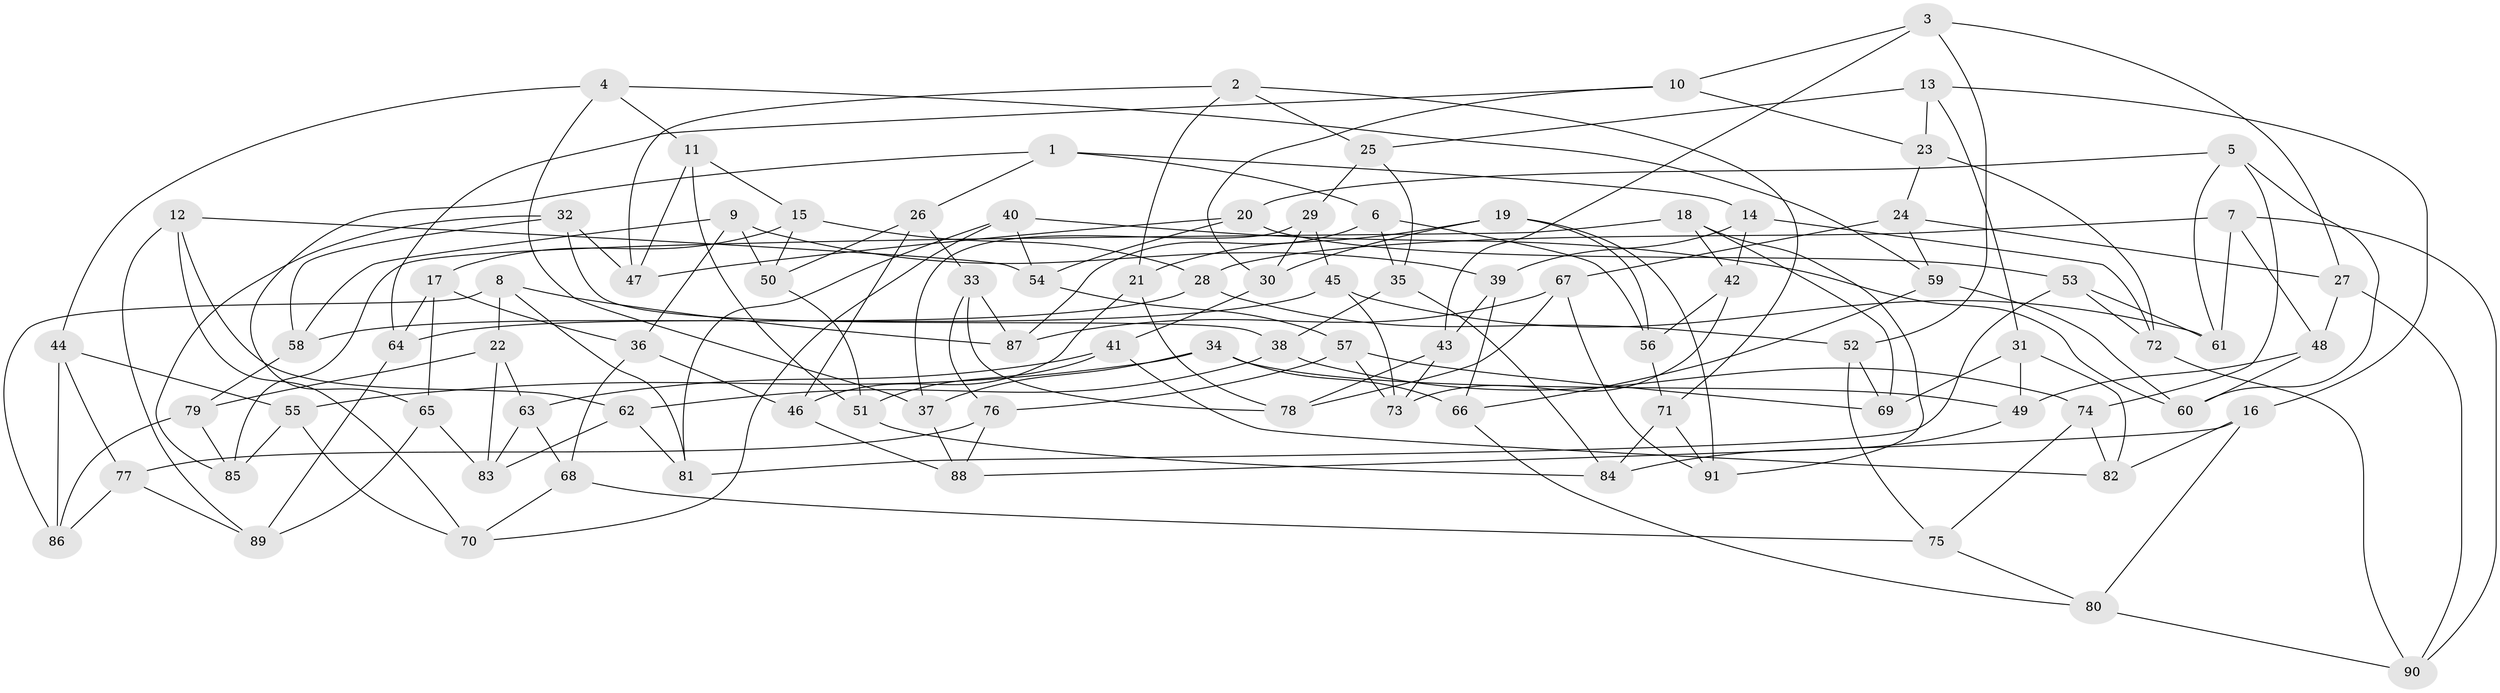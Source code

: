 // Generated by graph-tools (version 1.1) at 2025/38/03/09/25 02:38:12]
// undirected, 91 vertices, 182 edges
graph export_dot {
graph [start="1"]
  node [color=gray90,style=filled];
  1;
  2;
  3;
  4;
  5;
  6;
  7;
  8;
  9;
  10;
  11;
  12;
  13;
  14;
  15;
  16;
  17;
  18;
  19;
  20;
  21;
  22;
  23;
  24;
  25;
  26;
  27;
  28;
  29;
  30;
  31;
  32;
  33;
  34;
  35;
  36;
  37;
  38;
  39;
  40;
  41;
  42;
  43;
  44;
  45;
  46;
  47;
  48;
  49;
  50;
  51;
  52;
  53;
  54;
  55;
  56;
  57;
  58;
  59;
  60;
  61;
  62;
  63;
  64;
  65;
  66;
  67;
  68;
  69;
  70;
  71;
  72;
  73;
  74;
  75;
  76;
  77;
  78;
  79;
  80;
  81;
  82;
  83;
  84;
  85;
  86;
  87;
  88;
  89;
  90;
  91;
  1 -- 65;
  1 -- 6;
  1 -- 14;
  1 -- 26;
  2 -- 25;
  2 -- 47;
  2 -- 21;
  2 -- 71;
  3 -- 27;
  3 -- 52;
  3 -- 43;
  3 -- 10;
  4 -- 44;
  4 -- 37;
  4 -- 59;
  4 -- 11;
  5 -- 74;
  5 -- 60;
  5 -- 20;
  5 -- 61;
  6 -- 35;
  6 -- 56;
  6 -- 87;
  7 -- 61;
  7 -- 90;
  7 -- 48;
  7 -- 28;
  8 -- 22;
  8 -- 87;
  8 -- 86;
  8 -- 81;
  9 -- 58;
  9 -- 39;
  9 -- 50;
  9 -- 36;
  10 -- 64;
  10 -- 30;
  10 -- 23;
  11 -- 51;
  11 -- 47;
  11 -- 15;
  12 -- 54;
  12 -- 62;
  12 -- 70;
  12 -- 89;
  13 -- 16;
  13 -- 23;
  13 -- 25;
  13 -- 31;
  14 -- 72;
  14 -- 39;
  14 -- 42;
  15 -- 50;
  15 -- 28;
  15 -- 17;
  16 -- 82;
  16 -- 88;
  16 -- 80;
  17 -- 64;
  17 -- 65;
  17 -- 36;
  18 -- 69;
  18 -- 91;
  18 -- 42;
  18 -- 85;
  19 -- 91;
  19 -- 56;
  19 -- 30;
  19 -- 21;
  20 -- 47;
  20 -- 53;
  20 -- 54;
  21 -- 78;
  21 -- 46;
  22 -- 63;
  22 -- 79;
  22 -- 83;
  23 -- 24;
  23 -- 72;
  24 -- 27;
  24 -- 67;
  24 -- 59;
  25 -- 29;
  25 -- 35;
  26 -- 46;
  26 -- 50;
  26 -- 33;
  27 -- 90;
  27 -- 48;
  28 -- 58;
  28 -- 52;
  29 -- 45;
  29 -- 37;
  29 -- 30;
  30 -- 41;
  31 -- 69;
  31 -- 82;
  31 -- 49;
  32 -- 58;
  32 -- 47;
  32 -- 85;
  32 -- 38;
  33 -- 87;
  33 -- 76;
  33 -- 78;
  34 -- 55;
  34 -- 66;
  34 -- 49;
  34 -- 37;
  35 -- 38;
  35 -- 84;
  36 -- 46;
  36 -- 68;
  37 -- 88;
  38 -- 74;
  38 -- 62;
  39 -- 66;
  39 -- 43;
  40 -- 70;
  40 -- 54;
  40 -- 81;
  40 -- 60;
  41 -- 51;
  41 -- 63;
  41 -- 82;
  42 -- 73;
  42 -- 56;
  43 -- 73;
  43 -- 78;
  44 -- 86;
  44 -- 55;
  44 -- 77;
  45 -- 61;
  45 -- 64;
  45 -- 73;
  46 -- 88;
  48 -- 49;
  48 -- 60;
  49 -- 84;
  50 -- 51;
  51 -- 84;
  52 -- 75;
  52 -- 69;
  53 -- 72;
  53 -- 61;
  53 -- 81;
  54 -- 57;
  55 -- 70;
  55 -- 85;
  56 -- 71;
  57 -- 69;
  57 -- 76;
  57 -- 73;
  58 -- 79;
  59 -- 66;
  59 -- 60;
  62 -- 83;
  62 -- 81;
  63 -- 83;
  63 -- 68;
  64 -- 89;
  65 -- 89;
  65 -- 83;
  66 -- 80;
  67 -- 91;
  67 -- 87;
  67 -- 78;
  68 -- 75;
  68 -- 70;
  71 -- 91;
  71 -- 84;
  72 -- 90;
  74 -- 75;
  74 -- 82;
  75 -- 80;
  76 -- 77;
  76 -- 88;
  77 -- 89;
  77 -- 86;
  79 -- 85;
  79 -- 86;
  80 -- 90;
}
